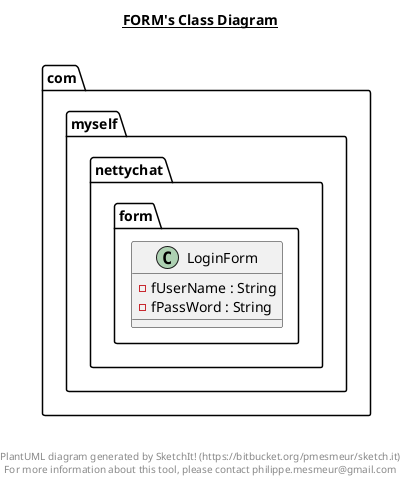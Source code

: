 @startuml

title __FORM's Class Diagram__\n

  package com.myself.nettychat {
    package com.myself.nettychat.form {
      class LoginForm {
          - fUserName : String
          - fPassWord : String
      }
    }
  }
  



right footer


PlantUML diagram generated by SketchIt! (https://bitbucket.org/pmesmeur/sketch.it)
For more information about this tool, please contact philippe.mesmeur@gmail.com
endfooter

@enduml
